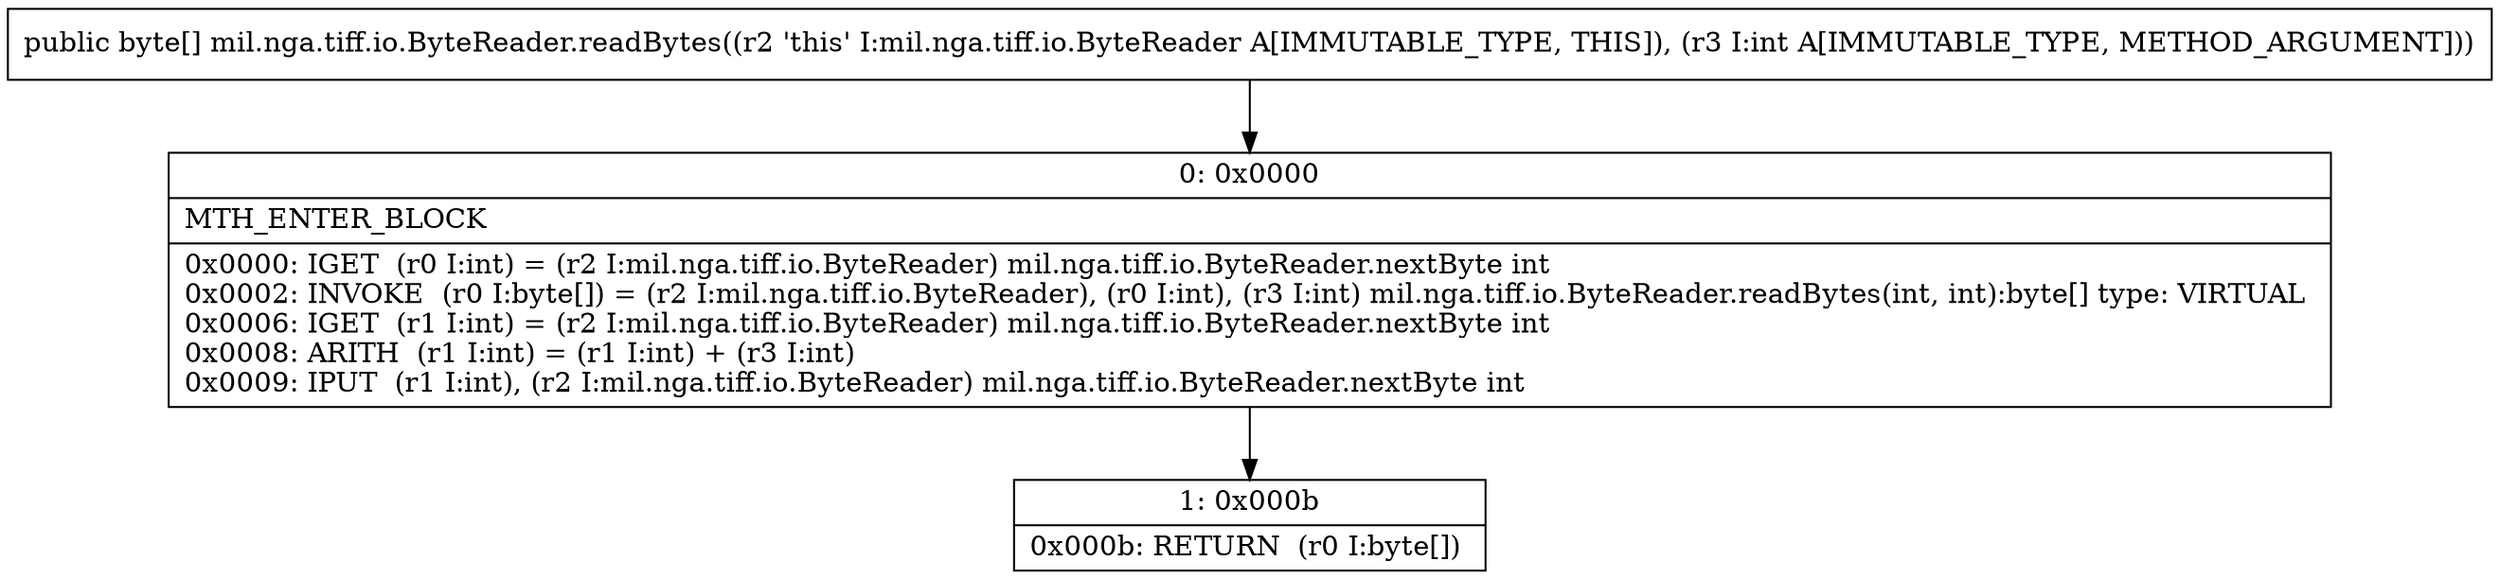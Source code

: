 digraph "CFG formil.nga.tiff.io.ByteReader.readBytes(I)[B" {
Node_0 [shape=record,label="{0\:\ 0x0000|MTH_ENTER_BLOCK\l|0x0000: IGET  (r0 I:int) = (r2 I:mil.nga.tiff.io.ByteReader) mil.nga.tiff.io.ByteReader.nextByte int \l0x0002: INVOKE  (r0 I:byte[]) = (r2 I:mil.nga.tiff.io.ByteReader), (r0 I:int), (r3 I:int) mil.nga.tiff.io.ByteReader.readBytes(int, int):byte[] type: VIRTUAL \l0x0006: IGET  (r1 I:int) = (r2 I:mil.nga.tiff.io.ByteReader) mil.nga.tiff.io.ByteReader.nextByte int \l0x0008: ARITH  (r1 I:int) = (r1 I:int) + (r3 I:int) \l0x0009: IPUT  (r1 I:int), (r2 I:mil.nga.tiff.io.ByteReader) mil.nga.tiff.io.ByteReader.nextByte int \l}"];
Node_1 [shape=record,label="{1\:\ 0x000b|0x000b: RETURN  (r0 I:byte[]) \l}"];
MethodNode[shape=record,label="{public byte[] mil.nga.tiff.io.ByteReader.readBytes((r2 'this' I:mil.nga.tiff.io.ByteReader A[IMMUTABLE_TYPE, THIS]), (r3 I:int A[IMMUTABLE_TYPE, METHOD_ARGUMENT])) }"];
MethodNode -> Node_0;
Node_0 -> Node_1;
}

